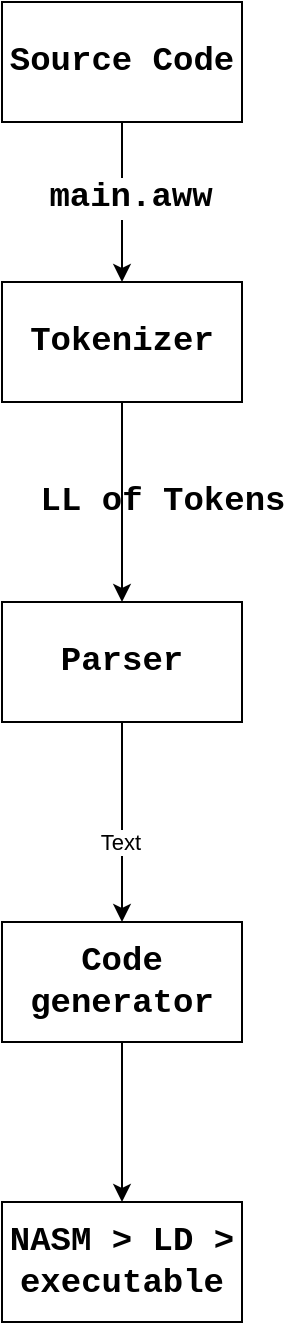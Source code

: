 <mxfile version="24.7.17">
  <diagram name="Page-1" id="f666Hv72yZ0sCbE3tdqD">
    <mxGraphModel dx="1000" dy="1055" grid="1" gridSize="10" guides="1" tooltips="1" connect="1" arrows="1" fold="1" page="0" pageScale="1" pageWidth="827" pageHeight="1169" background="none" math="0" shadow="0">
      <root>
        <mxCell id="0" />
        <mxCell id="1" parent="0" />
        <mxCell id="7_-P0tYSG_SBI0i3Keyk-4" value="" style="edgeStyle=orthogonalEdgeStyle;rounded=0;orthogonalLoop=1;jettySize=auto;html=1;labelBackgroundColor=none;fontColor=default;fontFamily=Courier New;fontStyle=1;fontSize=17;" parent="1" source="7_-P0tYSG_SBI0i3Keyk-1" target="7_-P0tYSG_SBI0i3Keyk-3" edge="1">
          <mxGeometry relative="1" as="geometry" />
        </mxCell>
        <mxCell id="7_-P0tYSG_SBI0i3Keyk-21" value="&lt;div style=&quot;font-size: 17px;&quot;&gt;main.aww&lt;/div&gt;" style="edgeLabel;html=1;align=center;verticalAlign=middle;resizable=0;points=[];fontFamily=Courier New;fontStyle=1;fontSize=17;rounded=0;" parent="7_-P0tYSG_SBI0i3Keyk-4" vertex="1" connectable="0">
          <mxGeometry x="0.429" y="1" relative="1" as="geometry">
            <mxPoint x="3" y="-19" as="offset" />
          </mxGeometry>
        </mxCell>
        <mxCell id="7_-P0tYSG_SBI0i3Keyk-1" value="Source Code" style="rounded=0;whiteSpace=wrap;html=1;labelBackgroundColor=none;fontFamily=Courier New;fontStyle=1;fontSize=17;" parent="1" vertex="1">
          <mxGeometry x="350" y="-10" width="120" height="60" as="geometry" />
        </mxCell>
        <mxCell id="7_-P0tYSG_SBI0i3Keyk-3" value="Tokenizer" style="whiteSpace=wrap;html=1;rounded=0;labelBackgroundColor=none;fontFamily=Courier New;fontStyle=1;fontSize=17;" parent="1" vertex="1">
          <mxGeometry x="350" y="130" width="120" height="60" as="geometry" />
        </mxCell>
        <mxCell id="7_-P0tYSG_SBI0i3Keyk-8" value="" style="edgeStyle=orthogonalEdgeStyle;rounded=0;orthogonalLoop=1;jettySize=auto;html=1;labelBackgroundColor=none;fontColor=default;fontFamily=Courier New;fontStyle=1;fontSize=17;" parent="1" source="7_-P0tYSG_SBI0i3Keyk-5" target="7_-P0tYSG_SBI0i3Keyk-7" edge="1">
          <mxGeometry relative="1" as="geometry">
            <mxPoint x="560" y="410" as="sourcePoint" />
          </mxGeometry>
        </mxCell>
        <mxCell id="7_-P0tYSG_SBI0i3Keyk-26" value="Text" style="edgeLabel;html=1;align=center;verticalAlign=middle;resizable=0;points=[];" parent="7_-P0tYSG_SBI0i3Keyk-8" vertex="1" connectable="0">
          <mxGeometry x="0.202" y="-1" relative="1" as="geometry">
            <mxPoint as="offset" />
          </mxGeometry>
        </mxCell>
        <mxCell id="7_-P0tYSG_SBI0i3Keyk-5" value="Parser" style="whiteSpace=wrap;html=1;rounded=0;labelBackgroundColor=none;fontFamily=Courier New;fontStyle=1;fontSize=17;" parent="1" vertex="1">
          <mxGeometry x="350" y="290" width="120" height="60" as="geometry" />
        </mxCell>
        <mxCell id="7_-P0tYSG_SBI0i3Keyk-10" value="" style="edgeStyle=orthogonalEdgeStyle;rounded=0;orthogonalLoop=1;jettySize=auto;html=1;labelBackgroundColor=none;fontColor=default;fontFamily=Courier New;fontStyle=1;fontSize=17;" parent="1" source="7_-P0tYSG_SBI0i3Keyk-7" target="7_-P0tYSG_SBI0i3Keyk-9" edge="1">
          <mxGeometry relative="1" as="geometry" />
        </mxCell>
        <mxCell id="7_-P0tYSG_SBI0i3Keyk-7" value="Code generator" style="whiteSpace=wrap;html=1;rounded=0;labelBackgroundColor=none;fontFamily=Courier New;fontStyle=1;fontSize=17;" parent="1" vertex="1">
          <mxGeometry x="350" y="450" width="120" height="60" as="geometry" />
        </mxCell>
        <mxCell id="7_-P0tYSG_SBI0i3Keyk-9" value="NASM &amp;gt; LD &amp;gt; executable" style="whiteSpace=wrap;html=1;rounded=0;labelBackgroundColor=none;fontFamily=Courier New;fontStyle=1;fontSize=17;" parent="1" vertex="1">
          <mxGeometry x="350" y="590" width="120" height="60" as="geometry" />
        </mxCell>
        <mxCell id="7_-P0tYSG_SBI0i3Keyk-16" value="LL of Tokens" style="edgeStyle=orthogonalEdgeStyle;rounded=0;orthogonalLoop=1;jettySize=auto;html=1;labelBackgroundColor=none;fontColor=default;fontFamily=Courier New;fontStyle=1;fontSize=17;" parent="1" source="7_-P0tYSG_SBI0i3Keyk-3" target="7_-P0tYSG_SBI0i3Keyk-5" edge="1">
          <mxGeometry y="20" relative="1" as="geometry">
            <mxPoint x="414" y="240" as="sourcePoint" />
            <mxPoint x="414" y="210" as="targetPoint" />
            <mxPoint as="offset" />
          </mxGeometry>
        </mxCell>
      </root>
    </mxGraphModel>
  </diagram>
</mxfile>
